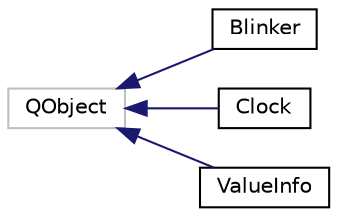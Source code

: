 digraph "Graphical Class Hierarchy"
{
 // LATEX_PDF_SIZE
  edge [fontname="Helvetica",fontsize="10",labelfontname="Helvetica",labelfontsize="10"];
  node [fontname="Helvetica",fontsize="10",shape=record];
  rankdir="LR";
  Node2 [label="QObject",height=0.2,width=0.4,color="grey75", fillcolor="white", style="filled",tooltip=" "];
  Node2 -> Node0 [dir="back",color="midnightblue",fontsize="10",style="solid",fontname="Helvetica"];
  Node0 [label="Blinker",height=0.2,width=0.4,color="black", fillcolor="white", style="filled",URL="$classBlinker.html",tooltip="Klasa odpowiedzialna za miganie/stan kierunkowskazów."];
  Node2 -> Node4 [dir="back",color="midnightblue",fontsize="10",style="solid",fontname="Helvetica"];
  Node4 [label="Clock",height=0.2,width=0.4,color="black", fillcolor="white", style="filled",URL="$classClock.html",tooltip=" "];
  Node2 -> Node5 [dir="back",color="midnightblue",fontsize="10",style="solid",fontname="Helvetica"];
  Node5 [label="ValueInfo",height=0.2,width=0.4,color="black", fillcolor="white", style="filled",URL="$classValueInfo.html",tooltip=" "];
}
